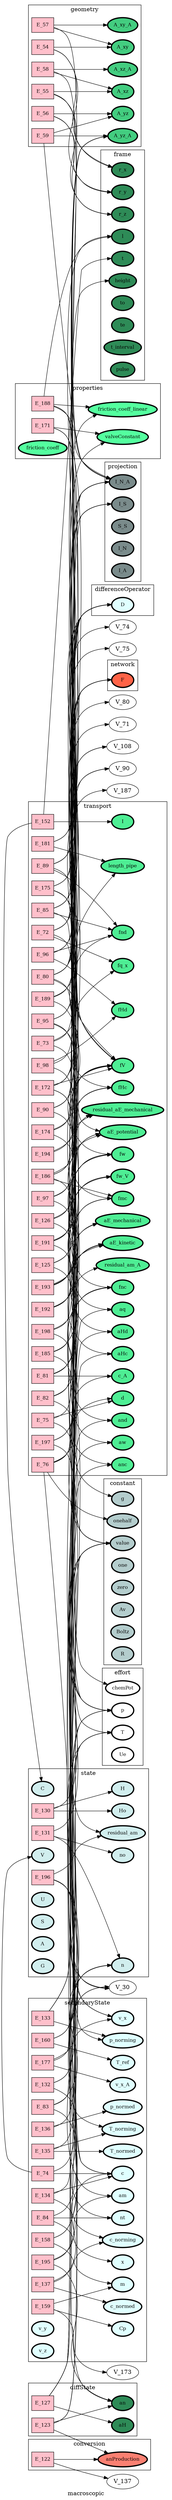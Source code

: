 digraph macroscopic {
label=macroscopic;
rankdir=LR;
E_85 -> V_64  [splines=ortho];
E_85 -> V_70  [splines=ortho];
E_85 -> V_75  [splines=ortho];
E_85 -> V_85  [splines=ortho];
E_89 -> V_21  [splines=ortho];
E_89 -> V_64  [splines=ortho];
E_89 -> V_70  [splines=ortho];
E_89 -> V_74  [splines=ortho];
E_90 -> V_10  [splines=ortho];
E_90 -> V_101  [splines=ortho];
E_95 -> V_108  [splines=ortho];
E_95 -> V_92  [splines=ortho];
E_95 -> V_98  [splines=ortho];
E_96 -> V_101  [splines=ortho];
E_96 -> V_108  [splines=ortho];
E_96 -> V_98  [splines=ortho];
E_97 -> V_10  [splines=ortho];
E_97 -> V_109  [splines=ortho];
E_98 -> V_10  [splines=ortho];
E_98 -> V_110  [splines=ortho];
E_125 -> V_1  [splines=ortho];
E_125 -> V_109  [splines=ortho];
E_189 -> V_196  [splines=ortho];
E_189 -> V_203  [splines=ortho];
E_126 -> V_10  [splines=ortho];
E_126 -> V_141  [splines=ortho];
E_152 -> V_25  [splines=ortho];
E_152 -> V_4  [splines=ortho];
E_174 -> V_90  [splines=ortho];
E_174 -> V_91  [splines=ortho];
E_197 -> V_30  [splines=ortho];
E_197 -> V_92  [splines=ortho];
E_181 -> V_11  [splines=ortho];
E_181 -> V_48  [splines=ortho];
E_185 -> V_188  [splines=ortho];
E_185 -> V_27  [splines=ortho];
E_185 -> V_64  [splines=ortho];
E_186 -> V_188  [splines=ortho];
E_186 -> V_189  [splines=ortho];
E_186 -> V_190  [splines=ortho];
E_186 -> V_64  [splines=ortho];
E_191 -> V_20  [splines=ortho];
E_191 -> V_64  [splines=ortho];
E_191 -> V_91  [splines=ortho];
E_192 -> V_141  [splines=ortho];
E_192 -> V_200  [splines=ortho];
E_192 -> V_201  [splines=ortho];
E_192 -> V_205  [splines=ortho];
E_193 -> V_141  [splines=ortho];
E_193 -> V_200  [splines=ortho];
E_193 -> V_201  [splines=ortho];
E_193 -> V_205  [splines=ortho];
E_193 -> V_206  [splines=ortho];
E_198 -> V_209  [splines=ortho];
E_198 -> V_48  [splines=ortho];
E_72 -> V_19  [splines=ortho];
E_72 -> V_64  [splines=ortho];
E_72 -> V_70  [splines=ortho];
E_72 -> V_80  [splines=ortho];
E_73 -> V_10  [splines=ortho];
E_73 -> V_83  [splines=ortho];
E_75 -> V_20  [splines=ortho];
E_75 -> V_64  [splines=ortho];
E_76 -> V_64  [splines=ortho];
E_76 -> V_8  [splines=ortho];
E_76 -> V_85  [splines=ortho];
E_76 -> V_86  [splines=ortho];
E_80 -> V_20  [splines=ortho];
E_80 -> V_64  [splines=ortho];
E_80 -> V_70  [splines=ortho];
E_80 -> V_71  [splines=ortho];
E_80 -> V_90  [splines=ortho];
E_172 -> V_147  [splines=ortho];
E_172 -> V_186  [splines=ortho];
E_172 -> V_187  [splines=ortho];
E_172 -> V_20  [splines=ortho];
E_172 -> V_64  [splines=ortho];
E_175 -> V_27  [splines=ortho];
E_175 -> V_48  [splines=ortho];
E_175 -> V_70  [splines=ortho];
E_194 -> V_207  [splines=ortho];
E_81 -> V_87  [splines=ortho];
E_81 -> V_91  [splines=ortho];
E_82 -> V_10  [splines=ortho];
E_82 -> V_92  [splines=ortho];
subgraph cluster_macroscopic___transport {
label=transport;
rankdir=LR;
V_101 [fillcolor=seagreen2, fontsize=12, label=fnd, penwidth=3, style=filled];
V_104 [fillcolor=seagreen2, fontsize=12, label=and, penwidth=3, style=filled];
V_109 [fillcolor=seagreen2, fontsize=12, label=fHc, penwidth=3, style=filled];
V_110 [fillcolor=seagreen2, fontsize=12, label=fHd, penwidth=3, style=filled];
V_111 [fillcolor=seagreen2, fontsize=12, label=aHc, penwidth=3, style=filled];
V_112 [fillcolor=seagreen2, fontsize=12, label=aHd, penwidth=3, style=filled];
V_141 [fillcolor=seagreen2, fontsize=12, label=fw, penwidth=3, style=filled];
V_142 [fillcolor=seagreen2, fontsize=12, label=aw, penwidth=3, style=filled];
V_166 [fillcolor=seagreen2, fontsize=12, label=I, penwidth=3, style=filled];
V_188 [fillcolor=seagreen2, fontsize=12, label=fmc, penwidth=3, style=filled];
V_196 [fillcolor=seagreen2, fontsize=12, label=length_pipe, penwidth=3, style=filled];
V_200 [fillcolor=seagreen2, fontsize=12, label=aE_kinetic, penwidth=3, style=filled];
V_201 [fillcolor=seagreen2, fontsize=12, label=aE_potential, penwidth=3, style=filled];
V_205 [fillcolor=seagreen2, fontsize=12, label=fw_V, penwidth=3, style=filled];
V_206 [fillcolor=seagreen2, fontsize=12, label=aE_mechanical, penwidth=3, style=filled];
V_207 [fillcolor=seagreen2, fontsize=12, label=residual_aE_mechanical, penwidth=3, style=filled];
V_210 [fillcolor=seagreen2, fontsize=12, label=residual_am_A, penwidth=3, style=filled];
V_83 [fillcolor=seagreen2, fontsize=12, label=fq_x, penwidth=3, style=filled];
V_84 [fillcolor=seagreen2, fontsize=12, label=aq, penwidth=3, style=filled];
V_86 [fillcolor=seagreen2, fontsize=12, label=d, penwidth=3, style=filled];
V_87 [fillcolor=seagreen2, fontsize=12, label=c_A, penwidth=3, style=filled];
V_91 [fillcolor=seagreen2, fontsize=12, label=fV, penwidth=3, style=filled];
V_92 [fillcolor=seagreen2, fontsize=12, label=fnc, penwidth=3, style=filled];
V_93 [fillcolor=seagreen2, fontsize=12, label=anc, penwidth=3, style=filled];
E_85 [fillcolor=pink, fontsize=12, shape=box, style=filled];
E_85 -> V_101  [splines=ortho];
E_89 [fillcolor=pink, fontsize=12, shape=box, style=filled];
E_89 -> V_101  [splines=ortho];
E_90 [fillcolor=pink, fontsize=12, shape=box, style=filled];
E_90 -> V_104  [splines=ortho];
E_95 [fillcolor=pink, fontsize=12, shape=box, style=filled];
E_95 -> V_109  [splines=ortho];
E_96 [fillcolor=pink, fontsize=12, shape=box, style=filled];
E_96 -> V_110  [splines=ortho];
E_97 [fillcolor=pink, fontsize=12, shape=box, style=filled];
E_97 -> V_111  [splines=ortho];
E_98 [fillcolor=pink, fontsize=12, shape=box, style=filled];
E_98 -> V_112  [splines=ortho];
E_125 [fillcolor=pink, fontsize=12, shape=box, style=filled];
E_125 -> V_141  [splines=ortho];
E_189 [fillcolor=pink, fontsize=12, shape=box, style=filled];
E_189 -> V_141  [splines=ortho];
E_126 [fillcolor=pink, fontsize=12, shape=box, style=filled];
E_126 -> V_142  [splines=ortho];
E_152 [fillcolor=pink, fontsize=12, shape=box, style=filled];
E_152 -> V_166  [splines=ortho];
E_174 [fillcolor=pink, fontsize=12, shape=box, style=filled];
E_174 -> V_188  [splines=ortho];
E_197 [fillcolor=pink, fontsize=12, shape=box, style=filled];
E_197 -> V_188  [splines=ortho];
E_181 [fillcolor=pink, fontsize=12, shape=box, style=filled];
E_181 -> V_196  [splines=ortho];
E_185 [fillcolor=pink, fontsize=12, shape=box, style=filled];
E_185 -> V_200  [splines=ortho];
E_186 [fillcolor=pink, fontsize=12, shape=box, style=filled];
E_186 -> V_201  [splines=ortho];
E_191 [fillcolor=pink, fontsize=12, shape=box, style=filled];
E_191 -> V_205  [splines=ortho];
E_192 [fillcolor=pink, fontsize=12, shape=box, style=filled];
E_192 -> V_206  [splines=ortho];
E_193 [fillcolor=pink, fontsize=12, shape=box, style=filled];
E_193 -> V_207  [splines=ortho];
E_198 [fillcolor=pink, fontsize=12, shape=box, style=filled];
E_198 -> V_210  [splines=ortho];
E_72 [fillcolor=pink, fontsize=12, shape=box, style=filled];
E_72 -> V_83  [splines=ortho];
E_73 [fillcolor=pink, fontsize=12, shape=box, style=filled];
E_73 -> V_84  [splines=ortho];
E_75 [fillcolor=pink, fontsize=12, shape=box, style=filled];
E_75 -> V_86  [splines=ortho];
E_76 [fillcolor=pink, fontsize=12, shape=box, style=filled];
E_76 -> V_87  [splines=ortho];
E_80 [fillcolor=pink, fontsize=12, shape=box, style=filled];
E_80 -> V_91  [splines=ortho];
E_172 [fillcolor=pink, fontsize=12, shape=box, style=filled];
E_172 -> V_91  [splines=ortho];
E_175 [fillcolor=pink, fontsize=12, shape=box, style=filled];
E_175 -> V_91  [splines=ortho];
E_194 [fillcolor=pink, fontsize=12, shape=box, style=filled];
E_194 -> V_91  [splines=ortho];
E_81 [fillcolor=pink, fontsize=12, shape=box, style=filled];
E_81 -> V_92  [splines=ortho];
E_82 [fillcolor=pink, fontsize=12, shape=box, style=filled];
E_82 -> V_93  [splines=ortho];
}

E_54 -> V_12  [splines=ortho];
E_54 -> V_13  [splines=ortho];
E_55 -> V_12  [splines=ortho];
E_55 -> V_14  [splines=ortho];
E_56 -> V_13  [splines=ortho];
E_56 -> V_14  [splines=ortho];
E_57 -> V_48  [splines=ortho];
E_57 -> V_65  [splines=ortho];
E_58 -> V_48  [splines=ortho];
E_58 -> V_66  [splines=ortho];
E_59 -> V_48  [splines=ortho];
E_59 -> V_67  [splines=ortho];
subgraph cluster_macroscopic___geometry {
label=geometry;
rankdir=LR;
V_65 [fillcolor=seagreen3, fontsize=12, label=A_xy, penwidth=3, style=filled];
V_66 [fillcolor=seagreen3, fontsize=12, label=A_xz, penwidth=3, style=filled];
V_67 [fillcolor=seagreen3, fontsize=12, label=A_yz, penwidth=3, style=filled];
V_68 [fillcolor=seagreen3, fontsize=12, label=A_xy_A, penwidth=3, style=filled];
V_69 [fillcolor=seagreen3, fontsize=12, label=A_xz_A, penwidth=3, style=filled];
V_70 [fillcolor=seagreen3, fontsize=12, label=A_yz_A, penwidth=3, style=filled];
E_54 [fillcolor=pink, fontsize=12, shape=box, style=filled];
E_54 -> V_65  [splines=ortho];
E_55 [fillcolor=pink, fontsize=12, shape=box, style=filled];
E_55 -> V_66  [splines=ortho];
E_56 [fillcolor=pink, fontsize=12, shape=box, style=filled];
E_56 -> V_67  [splines=ortho];
E_57 [fillcolor=pink, fontsize=12, shape=box, style=filled];
E_57 -> V_68  [splines=ortho];
E_58 [fillcolor=pink, fontsize=12, shape=box, style=filled];
E_58 -> V_69  [splines=ortho];
E_59 [fillcolor=pink, fontsize=12, shape=box, style=filled];
E_59 -> V_70  [splines=ortho];
}

E_171 -> V_1  [splines=ortho];
E_171 -> V_91  [splines=ortho];
E_188 -> V_1  [splines=ortho];
E_188 -> V_11  [splines=ortho];
E_188 -> V_201  [splines=ortho];
E_188 -> V_48  [splines=ortho];
subgraph cluster_macroscopic___properties {
label=properties;
rankdir=LR;
V_186 [fillcolor=seagreen1, fontsize=12, label=valveConstant, penwidth=3, style=filled];
V_191 [fillcolor=seagreen1, fontsize=12, label=friction_coeff, penwidth=3, style=filled];
V_203 [fillcolor=seagreen1, fontsize=12, label=friction_coeff_linear, penwidth=3, style=filled];
E_171 [fillcolor=pink, fontsize=12, shape=box, style=filled];
E_171 -> V_186  [splines=ortho];
E_188 [fillcolor=pink, fontsize=12, shape=box, style=filled];
E_188 -> V_203  [splines=ortho];
}

subgraph cluster_macroscopic___network {
label=network;
rankdir=LR;
V_10 [fillcolor=tomato, fontsize=12, label=F, penwidth=3, style=filled];
}

subgraph cluster_macroscopic___projection {
label=projection;
rankdir=LR;
V_170 [fillcolor=lightcyan4, fontsize=12, label=S_S, penwidth=3, style=filled];
V_48 [fillcolor=lightcyan4, fontsize=12, label=I_N_A, penwidth=3, style=filled];
V_96 [fillcolor=lightcyan4, fontsize=12, label=I_N, penwidth=3, style=filled];
V_97 [fillcolor=lightcyan4, fontsize=12, label=I_A, penwidth=3, style=filled];
V_98 [fillcolor=lightcyan4, fontsize=12, label=I_S, penwidth=3, style=filled];
}

subgraph cluster_macroscopic___differenceOperator {
label=differenceOperator;
rankdir=LR;
V_64 [fillcolor=lightcyan, fontsize=12, label=D, penwidth=3, style=filled];
}

subgraph cluster_macroscopic___frame {
label=frame;
rankdir=LR;
V_11 [fillcolor=seagreen4, fontsize=12, label=l, penwidth=3, style=filled];
V_12 [fillcolor=seagreen4, fontsize=12, label=r_x, penwidth=3, style=filled];
V_13 [fillcolor=seagreen4, fontsize=12, label=r_y, penwidth=3, style=filled];
V_14 [fillcolor=seagreen4, fontsize=12, label=r_z, penwidth=3, style=filled];
V_189 [fillcolor=seagreen4, fontsize=12, label=height, penwidth=3, style=filled];
V_4 [fillcolor=seagreen4, fontsize=12, label=t, penwidth=3, style=filled];
V_5 [fillcolor=seagreen4, fontsize=12, label=to, penwidth=3, style=filled];
V_6 [fillcolor=seagreen4, fontsize=12, label=te, penwidth=3, style=filled];
V_7 [fillcolor=seagreen4, fontsize=12, label=t_interval, penwidth=3, style=filled];
V_9 [fillcolor=seagreen4, fontsize=12, label=pulse, penwidth=3, style=filled];
}

E_130 -> V_1  [splines=ortho];
E_130 -> V_22  [splines=ortho];
E_131 -> V_1  [splines=ortho];
E_131 -> V_18  [splines=ortho];
E_196 -> V_139  [splines=ortho];
E_196 -> V_208  [splines=ortho];
E_196 -> V_30  [splines=ortho];
subgraph cluster_macroscopic___state {
label=state;
rankdir=LR;
V_144 [fillcolor=lightcyan2, fontsize=12, label=Ho, penwidth=3, style=filled];
V_145 [fillcolor=lightcyan2, fontsize=12, label=no, penwidth=3, style=filled];
V_15 [fillcolor=lightcyan2, fontsize=12, label=V, penwidth=3, style=filled];
V_16 [fillcolor=lightcyan2, fontsize=12, label=U, penwidth=3, style=filled];
V_17 [fillcolor=lightcyan2, fontsize=12, label=S, penwidth=3, style=filled];
V_18 [fillcolor=lightcyan2, fontsize=12, label=n, penwidth=3, style=filled];
V_209 [fillcolor=lightcyan2, fontsize=12, label=residual_am, penwidth=3, style=filled];
V_22 [fillcolor=lightcyan2, fontsize=12, label=H, penwidth=3, style=filled];
V_23 [fillcolor=lightcyan2, fontsize=12, label=A, penwidth=3, style=filled];
V_24 [fillcolor=lightcyan2, fontsize=12, label=G, penwidth=3, style=filled];
V_25 [fillcolor=lightcyan2, fontsize=12, label=C, penwidth=3, style=filled];
E_130 [fillcolor=pink, fontsize=12, shape=box, style=filled];
E_130 -> V_144  [splines=ortho];
E_131 [fillcolor=pink, fontsize=12, shape=box, style=filled];
E_131 -> V_145  [splines=ortho];
E_196 [fillcolor=pink, fontsize=12, shape=box, style=filled];
E_196 -> V_209  [splines=ortho];
}

subgraph cluster_macroscopic___constant {
label=constant;
rankdir=LR;
V_1 [fillcolor=lightcyan3, fontsize=12, label=value, penwidth=3, style=filled];
V_190 [fillcolor=lightcyan3, fontsize=12, label=g, penwidth=3, style=filled];
V_2 [fillcolor=lightcyan3, fontsize=12, label=one, penwidth=3, style=filled];
V_3 [fillcolor=lightcyan3, fontsize=12, label=zero, penwidth=3, style=filled];
V_32 [fillcolor=lightcyan3, fontsize=12, label=Av, penwidth=3, style=filled];
V_33 [fillcolor=lightcyan3, fontsize=12, label=Boltz, penwidth=3, style=filled];
V_34 [fillcolor=lightcyan3, fontsize=12, label=R, penwidth=3, style=filled];
V_8 [fillcolor=lightcyan3, fontsize=12, label=onehalf, penwidth=3, style=filled];
}

subgraph cluster_macroscopic___effort {
label=effort;
rankdir=LR;
V_19 [fillcolor=white, fontsize=12, label=T, penwidth=3, style=filled];
V_20 [fillcolor=white, fontsize=12, label=p, penwidth=3, style=filled];
V_21 [fillcolor=white, fontsize=12, label=chemPot, penwidth=3, style=filled];
V_35 [fillcolor=white, fontsize=12, label=Ue, penwidth=3, style=filled];
}

E_84 -> V_18  [splines=ortho];
E_84 -> V_99  [splines=ortho];
E_132 -> V_1  [splines=ortho];
E_132 -> V_19  [splines=ortho];
E_133 -> V_1  [splines=ortho];
E_133 -> V_20  [splines=ortho];
E_134 -> V_1  [splines=ortho];
E_134 -> V_85  [splines=ortho];
E_135 -> V_146  [splines=ortho];
E_135 -> V_19  [splines=ortho];
E_136 -> V_20  [splines=ortho];
E_137 -> V_148  [splines=ortho];
E_137 -> V_85  [splines=ortho];
E_158 -> V_18  [splines=ortho];
E_158 -> V_30  [splines=ortho];
E_159 -> V_173  [splines=ortho];
E_159 -> V_174  [splines=ortho];
E_160 -> V_1  [splines=ortho];
E_160 -> V_19  [splines=ortho];
E_177 -> V_27  [splines=ortho];
E_177 -> V_48  [splines=ortho];
E_195 -> V_139  [splines=ortho];
E_195 -> V_30  [splines=ortho];
E_74 -> V_15  [splines=ortho];
E_74 -> V_18  [splines=ortho];
E_83 -> V_18  [splines=ortho];
E_83 -> V_98  [splines=ortho];
subgraph cluster_macroscopic___secondaryState {
label=secondaryState;
rankdir=LR;
V_100 [fillcolor=lightcyan1, fontsize=12, label=x, penwidth=3, style=filled];
V_146 [fillcolor=lightcyan1, fontsize=12, label=T_norming, penwidth=3, style=filled];
V_147 [fillcolor=lightcyan1, fontsize=12, label=p_norming, penwidth=3, style=filled];
V_148 [fillcolor=lightcyan1, fontsize=12, label=c_norming, penwidth=3, style=filled];
V_149 [fillcolor=lightcyan1, fontsize=12, label=T_normed, penwidth=3, style=filled];
V_150 [fillcolor=lightcyan1, fontsize=12, label=p_normed, penwidth=3, style=filled];
V_151 [fillcolor=lightcyan1, fontsize=12, label=c_normed, penwidth=3, style=filled];
V_174 [fillcolor=lightcyan1, fontsize=12, label=m, penwidth=3, style=filled];
V_175 [fillcolor=lightcyan1, fontsize=12, label=Cp, penwidth=3, style=filled];
V_176 [fillcolor=lightcyan1, fontsize=12, label=T_ref, penwidth=3, style=filled];
V_192 [fillcolor=lightcyan1, fontsize=12, label=v_x_A, penwidth=3, style=filled];
V_208 [fillcolor=lightcyan1, fontsize=12, label=am, penwidth=3, style=filled];
V_27 [fillcolor=lightcyan1, fontsize=12, label=v_x, penwidth=3, style=filled];
V_28 [fillcolor=lightcyan1, fontsize=12, label=v_y, penwidth=3, style=filled];
V_29 [fillcolor=lightcyan1, fontsize=12, label=v_z, penwidth=3, style=filled];
V_85 [fillcolor=lightcyan1, fontsize=12, label=c, penwidth=3, style=filled];
V_99 [fillcolor=lightcyan1, fontsize=12, label=nt, penwidth=3, style=filled];
E_84 [fillcolor=pink, fontsize=12, shape=box, style=filled];
E_84 -> V_100  [splines=ortho];
E_132 [fillcolor=pink, fontsize=12, shape=box, style=filled];
E_132 -> V_146  [splines=ortho];
E_133 [fillcolor=pink, fontsize=12, shape=box, style=filled];
E_133 -> V_147  [splines=ortho];
E_134 [fillcolor=pink, fontsize=12, shape=box, style=filled];
E_134 -> V_148  [splines=ortho];
E_135 [fillcolor=pink, fontsize=12, shape=box, style=filled];
E_135 -> V_149  [splines=ortho];
E_136 [fillcolor=pink, fontsize=12, shape=box, style=filled];
E_136 -> V_150  [splines=ortho];
E_137 [fillcolor=pink, fontsize=12, shape=box, style=filled];
E_137 -> V_151  [splines=ortho];
E_158 [fillcolor=pink, fontsize=12, shape=box, style=filled];
E_158 -> V_174  [splines=ortho];
E_159 [fillcolor=pink, fontsize=12, shape=box, style=filled];
E_159 -> V_175  [splines=ortho];
E_160 [fillcolor=pink, fontsize=12, shape=box, style=filled];
E_160 -> V_176  [splines=ortho];
E_177 [fillcolor=pink, fontsize=12, shape=box, style=filled];
E_177 -> V_192  [splines=ortho];
E_195 [fillcolor=pink, fontsize=12, shape=box, style=filled];
E_195 -> V_208  [splines=ortho];
E_74 [fillcolor=pink, fontsize=12, shape=box, style=filled];
E_74 -> V_85  [splines=ortho];
E_83 [fillcolor=pink, fontsize=12, shape=box, style=filled];
E_83 -> V_99  [splines=ortho];
}

E_122 -> V_137  [splines=ortho];
subgraph cluster_macroscopic___conversion {
label=conversion;
rankdir=LR;
V_138 [fillcolor=salmon, fontsize=12, label=anProduction, penwidth=3, style=filled];
E_122 [fillcolor=pink, fontsize=12, shape=box, style=filled];
E_122 -> V_138  [splines=ortho];
}

E_123 -> V_104  [splines=ortho];
E_123 -> V_138  [splines=ortho];
E_123 -> V_93  [splines=ortho];
E_127 -> V_111  [splines=ortho];
E_127 -> V_112  [splines=ortho];
E_127 -> V_142  [splines=ortho];
E_127 -> V_84  [splines=ortho];
subgraph cluster_macroscopic___diffState {
label=diffState;
rankdir=LR;
V_139 [fillcolor=seagreen, fontsize=12, label=an, penwidth=3, style=filled];
V_143 [fillcolor=seagreen, fontsize=12, label=aH, penwidth=3, style=filled];
E_123 [fillcolor=pink, fontsize=12, shape=box, style=filled];
E_123 -> V_139  [splines=ortho];
E_127 [fillcolor=pink, fontsize=12, shape=box, style=filled];
E_127 -> V_143  [splines=ortho];
}

subgraph cluster_macroscopic___internalTransport {
label=internalTransport;
rankdir=LR;
}

}
